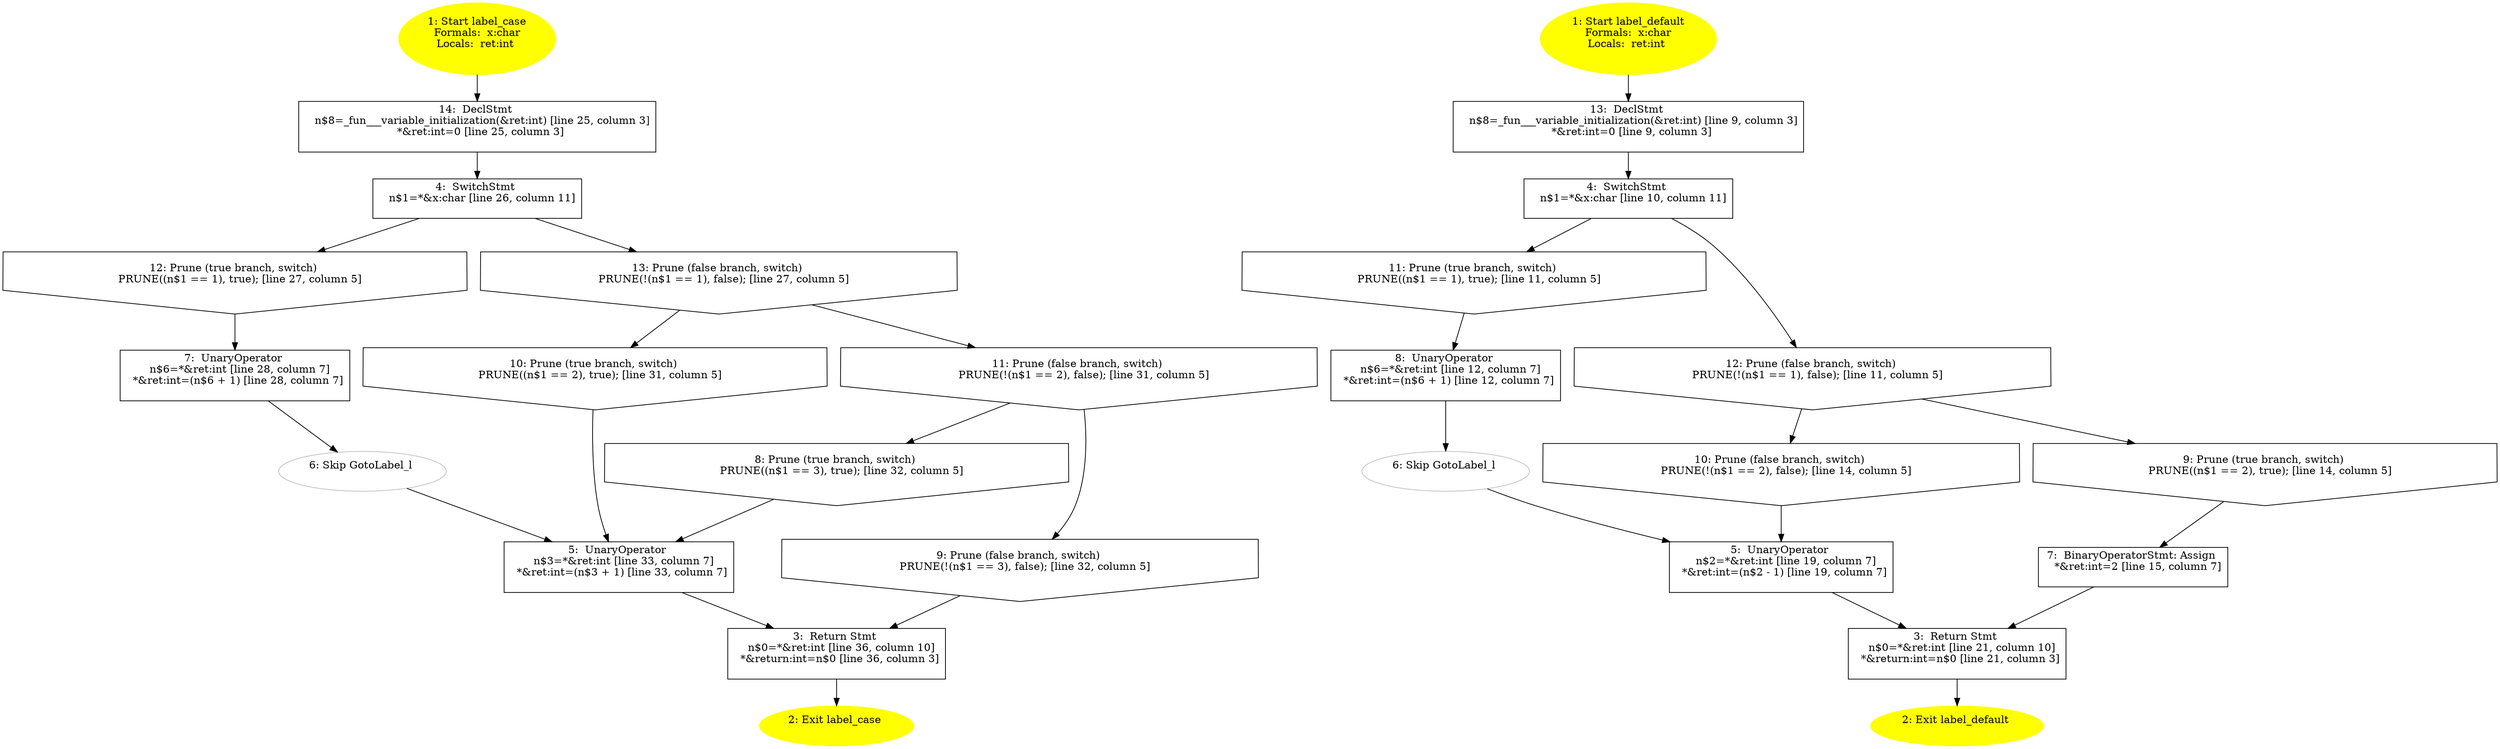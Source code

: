 /* @generated */
digraph cfg {
"label_case.83d07a314df100648248d9156212096b_1" [label="1: Start label_case\nFormals:  x:char\nLocals:  ret:int \n  " color=yellow style=filled]
	

	 "label_case.83d07a314df100648248d9156212096b_1" -> "label_case.83d07a314df100648248d9156212096b_14" ;
"label_case.83d07a314df100648248d9156212096b_2" [label="2: Exit label_case \n  " color=yellow style=filled]
	

"label_case.83d07a314df100648248d9156212096b_3" [label="3:  Return Stmt \n   n$0=*&ret:int [line 36, column 10]\n  *&return:int=n$0 [line 36, column 3]\n " shape="box"]
	

	 "label_case.83d07a314df100648248d9156212096b_3" -> "label_case.83d07a314df100648248d9156212096b_2" ;
"label_case.83d07a314df100648248d9156212096b_4" [label="4:  SwitchStmt \n   n$1=*&x:char [line 26, column 11]\n " shape="box"]
	

	 "label_case.83d07a314df100648248d9156212096b_4" -> "label_case.83d07a314df100648248d9156212096b_12" ;
	 "label_case.83d07a314df100648248d9156212096b_4" -> "label_case.83d07a314df100648248d9156212096b_13" ;
"label_case.83d07a314df100648248d9156212096b_5" [label="5:  UnaryOperator \n   n$3=*&ret:int [line 33, column 7]\n  *&ret:int=(n$3 + 1) [line 33, column 7]\n " shape="box"]
	

	 "label_case.83d07a314df100648248d9156212096b_5" -> "label_case.83d07a314df100648248d9156212096b_3" ;
"label_case.83d07a314df100648248d9156212096b_6" [label="6: Skip GotoLabel_l \n  " color="gray"]
	

	 "label_case.83d07a314df100648248d9156212096b_6" -> "label_case.83d07a314df100648248d9156212096b_5" ;
"label_case.83d07a314df100648248d9156212096b_7" [label="7:  UnaryOperator \n   n$6=*&ret:int [line 28, column 7]\n  *&ret:int=(n$6 + 1) [line 28, column 7]\n " shape="box"]
	

	 "label_case.83d07a314df100648248d9156212096b_7" -> "label_case.83d07a314df100648248d9156212096b_6" ;
"label_case.83d07a314df100648248d9156212096b_8" [label="8: Prune (true branch, switch) \n   PRUNE((n$1 == 3), true); [line 32, column 5]\n " shape="invhouse"]
	

	 "label_case.83d07a314df100648248d9156212096b_8" -> "label_case.83d07a314df100648248d9156212096b_5" ;
"label_case.83d07a314df100648248d9156212096b_9" [label="9: Prune (false branch, switch) \n   PRUNE(!(n$1 == 3), false); [line 32, column 5]\n " shape="invhouse"]
	

	 "label_case.83d07a314df100648248d9156212096b_9" -> "label_case.83d07a314df100648248d9156212096b_3" ;
"label_case.83d07a314df100648248d9156212096b_10" [label="10: Prune (true branch, switch) \n   PRUNE((n$1 == 2), true); [line 31, column 5]\n " shape="invhouse"]
	

	 "label_case.83d07a314df100648248d9156212096b_10" -> "label_case.83d07a314df100648248d9156212096b_5" ;
"label_case.83d07a314df100648248d9156212096b_11" [label="11: Prune (false branch, switch) \n   PRUNE(!(n$1 == 2), false); [line 31, column 5]\n " shape="invhouse"]
	

	 "label_case.83d07a314df100648248d9156212096b_11" -> "label_case.83d07a314df100648248d9156212096b_8" ;
	 "label_case.83d07a314df100648248d9156212096b_11" -> "label_case.83d07a314df100648248d9156212096b_9" ;
"label_case.83d07a314df100648248d9156212096b_12" [label="12: Prune (true branch, switch) \n   PRUNE((n$1 == 1), true); [line 27, column 5]\n " shape="invhouse"]
	

	 "label_case.83d07a314df100648248d9156212096b_12" -> "label_case.83d07a314df100648248d9156212096b_7" ;
"label_case.83d07a314df100648248d9156212096b_13" [label="13: Prune (false branch, switch) \n   PRUNE(!(n$1 == 1), false); [line 27, column 5]\n " shape="invhouse"]
	

	 "label_case.83d07a314df100648248d9156212096b_13" -> "label_case.83d07a314df100648248d9156212096b_10" ;
	 "label_case.83d07a314df100648248d9156212096b_13" -> "label_case.83d07a314df100648248d9156212096b_11" ;
"label_case.83d07a314df100648248d9156212096b_14" [label="14:  DeclStmt \n   n$8=_fun___variable_initialization(&ret:int) [line 25, column 3]\n  *&ret:int=0 [line 25, column 3]\n " shape="box"]
	

	 "label_case.83d07a314df100648248d9156212096b_14" -> "label_case.83d07a314df100648248d9156212096b_4" ;
"label_default.f30729864b0243c0a794ef0254fe7d23_1" [label="1: Start label_default\nFormals:  x:char\nLocals:  ret:int \n  " color=yellow style=filled]
	

	 "label_default.f30729864b0243c0a794ef0254fe7d23_1" -> "label_default.f30729864b0243c0a794ef0254fe7d23_13" ;
"label_default.f30729864b0243c0a794ef0254fe7d23_2" [label="2: Exit label_default \n  " color=yellow style=filled]
	

"label_default.f30729864b0243c0a794ef0254fe7d23_3" [label="3:  Return Stmt \n   n$0=*&ret:int [line 21, column 10]\n  *&return:int=n$0 [line 21, column 3]\n " shape="box"]
	

	 "label_default.f30729864b0243c0a794ef0254fe7d23_3" -> "label_default.f30729864b0243c0a794ef0254fe7d23_2" ;
"label_default.f30729864b0243c0a794ef0254fe7d23_4" [label="4:  SwitchStmt \n   n$1=*&x:char [line 10, column 11]\n " shape="box"]
	

	 "label_default.f30729864b0243c0a794ef0254fe7d23_4" -> "label_default.f30729864b0243c0a794ef0254fe7d23_11" ;
	 "label_default.f30729864b0243c0a794ef0254fe7d23_4" -> "label_default.f30729864b0243c0a794ef0254fe7d23_12" ;
"label_default.f30729864b0243c0a794ef0254fe7d23_5" [label="5:  UnaryOperator \n   n$2=*&ret:int [line 19, column 7]\n  *&ret:int=(n$2 - 1) [line 19, column 7]\n " shape="box"]
	

	 "label_default.f30729864b0243c0a794ef0254fe7d23_5" -> "label_default.f30729864b0243c0a794ef0254fe7d23_3" ;
"label_default.f30729864b0243c0a794ef0254fe7d23_6" [label="6: Skip GotoLabel_l \n  " color="gray"]
	

	 "label_default.f30729864b0243c0a794ef0254fe7d23_6" -> "label_default.f30729864b0243c0a794ef0254fe7d23_5" ;
"label_default.f30729864b0243c0a794ef0254fe7d23_7" [label="7:  BinaryOperatorStmt: Assign \n   *&ret:int=2 [line 15, column 7]\n " shape="box"]
	

	 "label_default.f30729864b0243c0a794ef0254fe7d23_7" -> "label_default.f30729864b0243c0a794ef0254fe7d23_3" ;
"label_default.f30729864b0243c0a794ef0254fe7d23_8" [label="8:  UnaryOperator \n   n$6=*&ret:int [line 12, column 7]\n  *&ret:int=(n$6 + 1) [line 12, column 7]\n " shape="box"]
	

	 "label_default.f30729864b0243c0a794ef0254fe7d23_8" -> "label_default.f30729864b0243c0a794ef0254fe7d23_6" ;
"label_default.f30729864b0243c0a794ef0254fe7d23_9" [label="9: Prune (true branch, switch) \n   PRUNE((n$1 == 2), true); [line 14, column 5]\n " shape="invhouse"]
	

	 "label_default.f30729864b0243c0a794ef0254fe7d23_9" -> "label_default.f30729864b0243c0a794ef0254fe7d23_7" ;
"label_default.f30729864b0243c0a794ef0254fe7d23_10" [label="10: Prune (false branch, switch) \n   PRUNE(!(n$1 == 2), false); [line 14, column 5]\n " shape="invhouse"]
	

	 "label_default.f30729864b0243c0a794ef0254fe7d23_10" -> "label_default.f30729864b0243c0a794ef0254fe7d23_5" ;
"label_default.f30729864b0243c0a794ef0254fe7d23_11" [label="11: Prune (true branch, switch) \n   PRUNE((n$1 == 1), true); [line 11, column 5]\n " shape="invhouse"]
	

	 "label_default.f30729864b0243c0a794ef0254fe7d23_11" -> "label_default.f30729864b0243c0a794ef0254fe7d23_8" ;
"label_default.f30729864b0243c0a794ef0254fe7d23_12" [label="12: Prune (false branch, switch) \n   PRUNE(!(n$1 == 1), false); [line 11, column 5]\n " shape="invhouse"]
	

	 "label_default.f30729864b0243c0a794ef0254fe7d23_12" -> "label_default.f30729864b0243c0a794ef0254fe7d23_9" ;
	 "label_default.f30729864b0243c0a794ef0254fe7d23_12" -> "label_default.f30729864b0243c0a794ef0254fe7d23_10" ;
"label_default.f30729864b0243c0a794ef0254fe7d23_13" [label="13:  DeclStmt \n   n$8=_fun___variable_initialization(&ret:int) [line 9, column 3]\n  *&ret:int=0 [line 9, column 3]\n " shape="box"]
	

	 "label_default.f30729864b0243c0a794ef0254fe7d23_13" -> "label_default.f30729864b0243c0a794ef0254fe7d23_4" ;
}
